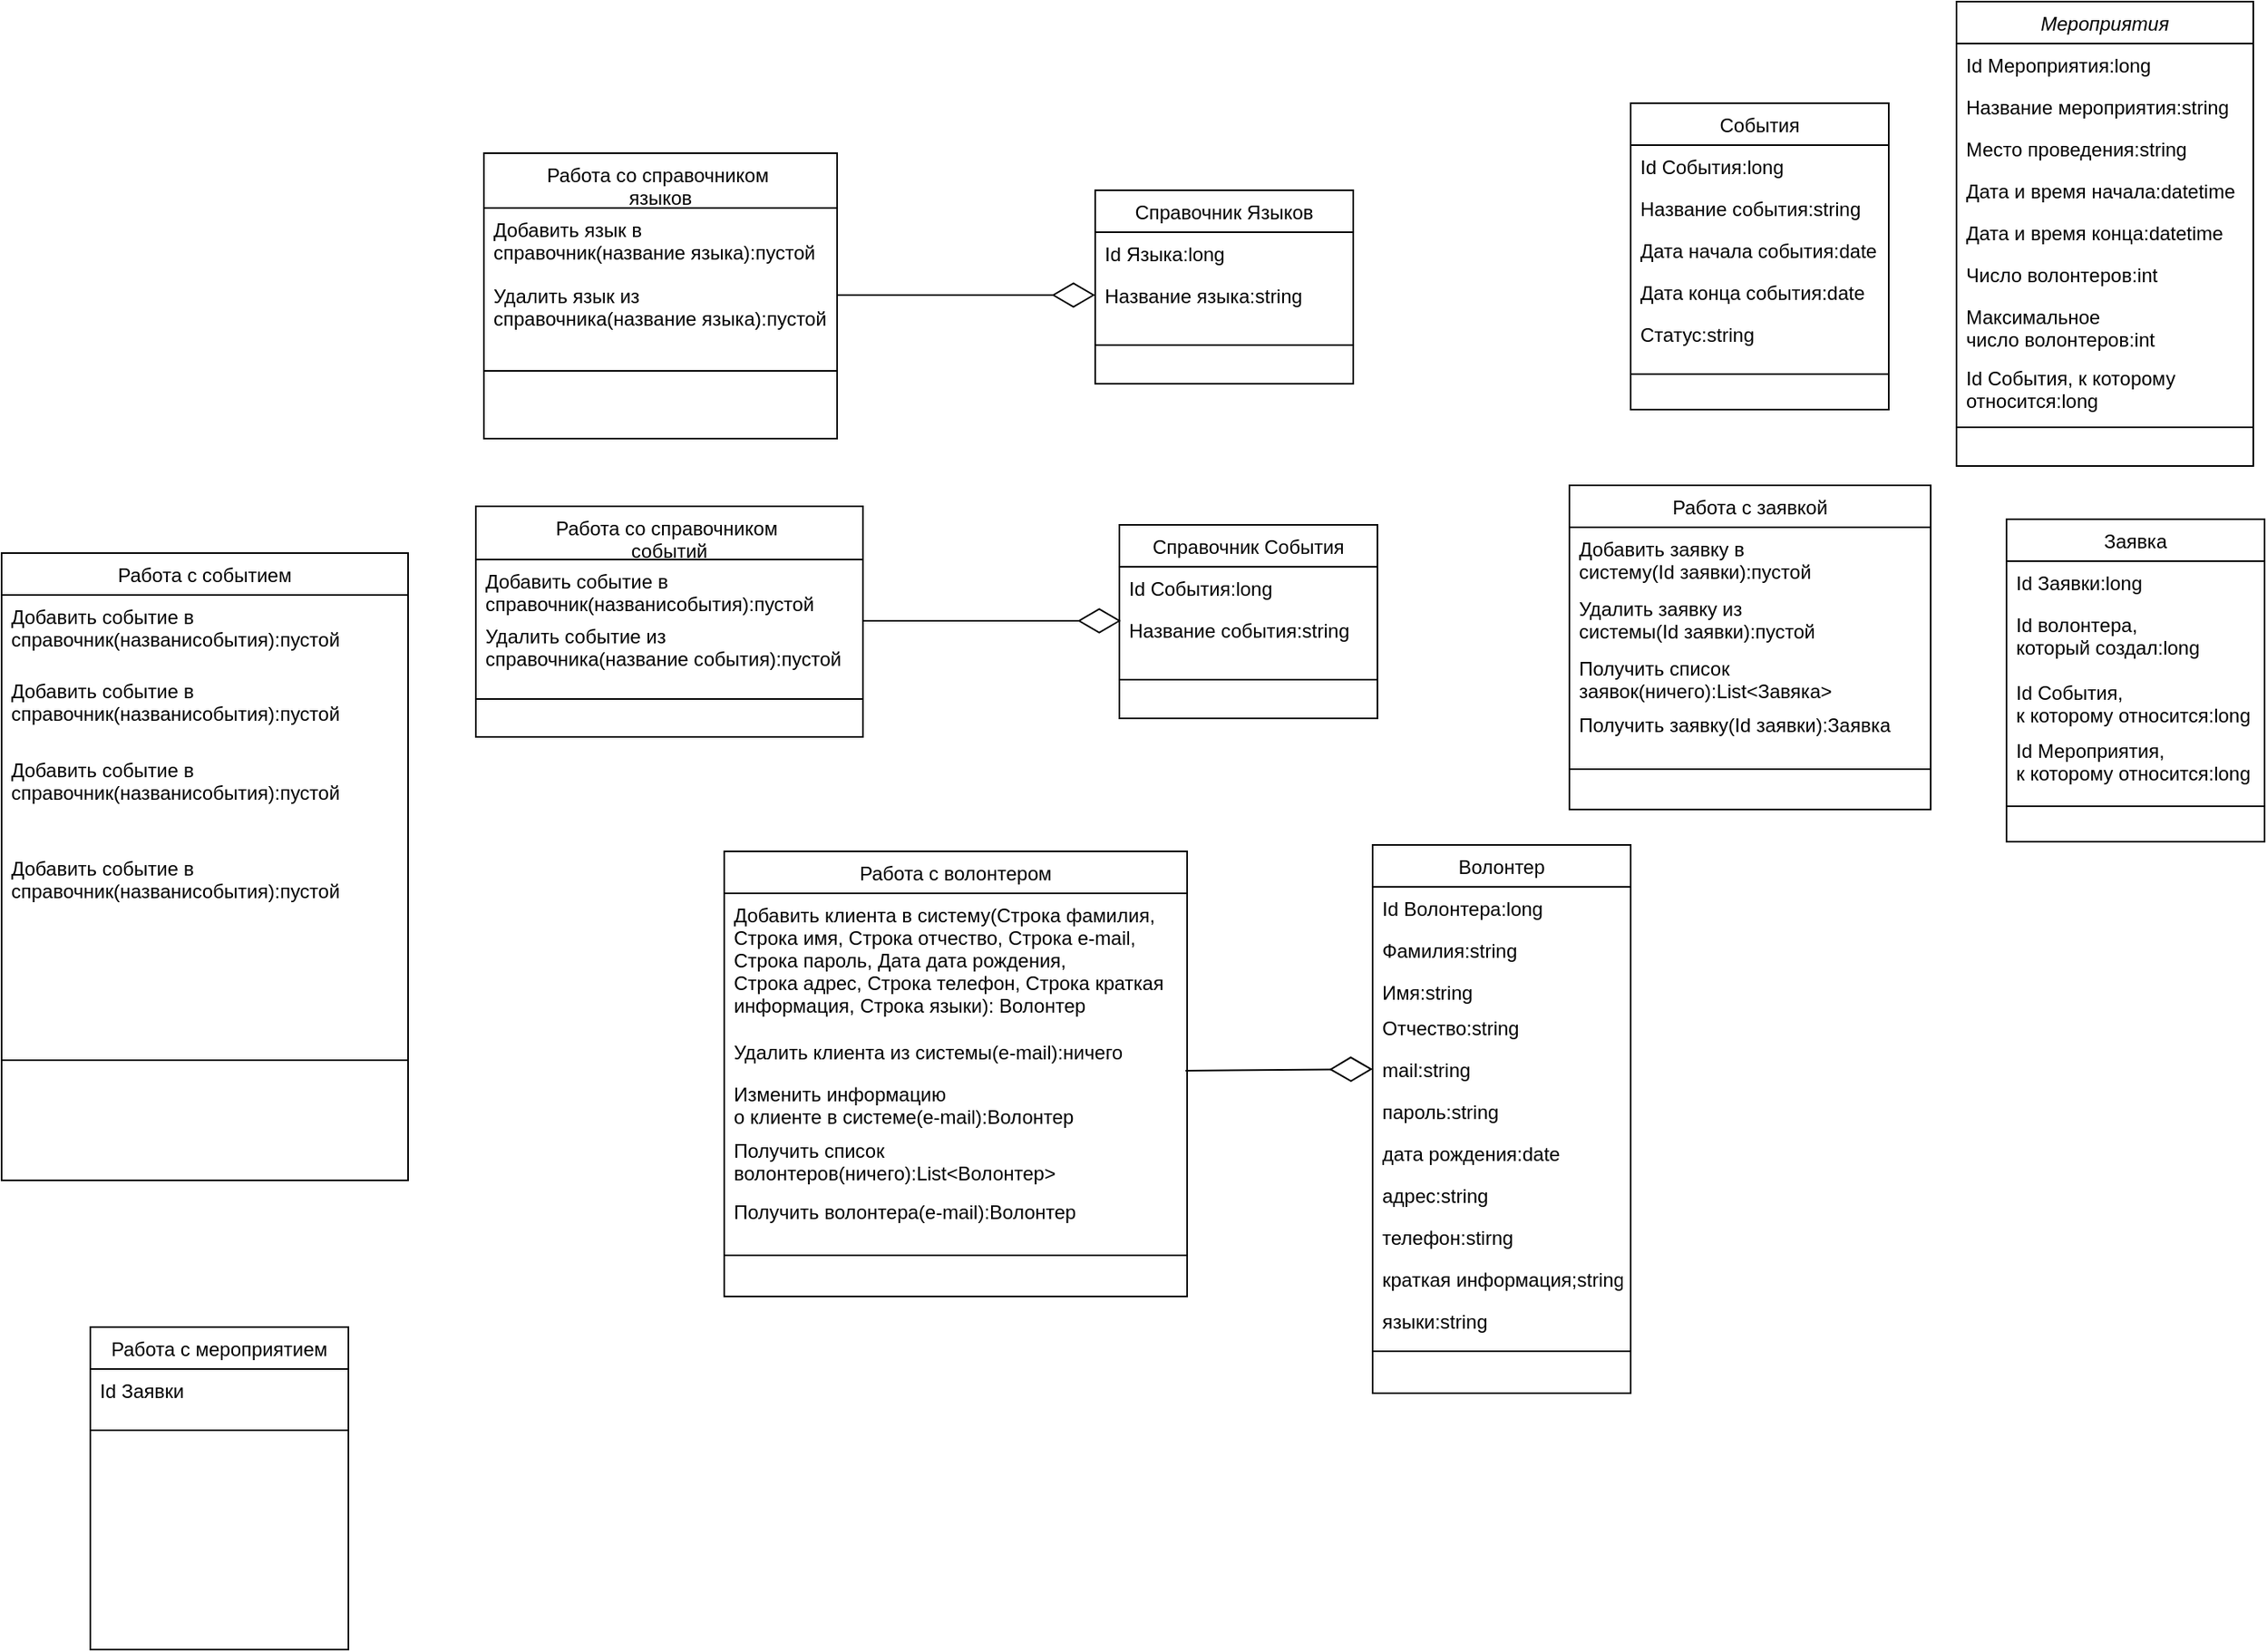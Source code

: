 <mxfile version="24.8.4">
  <diagram id="C5RBs43oDa-KdzZeNtuy" name="Page-1">
    <mxGraphModel dx="2074" dy="1146" grid="0" gridSize="10" guides="1" tooltips="1" connect="1" arrows="1" fold="1" page="0" pageScale="1" pageWidth="827" pageHeight="1169" background="none" math="0" shadow="0">
      <root>
        <mxCell id="WIyWlLk6GJQsqaUBKTNV-0" />
        <mxCell id="WIyWlLk6GJQsqaUBKTNV-1" parent="WIyWlLk6GJQsqaUBKTNV-0" />
        <mxCell id="zkfFHV4jXpPFQw0GAbJ--0" value="Мероприятия" style="swimlane;fontStyle=2;align=center;verticalAlign=top;childLayout=stackLayout;horizontal=1;startSize=26;horizontalStack=0;resizeParent=1;resizeLast=0;collapsible=1;marginBottom=0;rounded=0;shadow=0;strokeWidth=1;" parent="WIyWlLk6GJQsqaUBKTNV-1" vertex="1">
          <mxGeometry x="1000" y="-176" width="184" height="288" as="geometry">
            <mxRectangle x="230" y="140" width="160" height="26" as="alternateBounds" />
          </mxGeometry>
        </mxCell>
        <mxCell id="zkfFHV4jXpPFQw0GAbJ--1" value="Id Мероприятия:long" style="text;align=left;verticalAlign=top;spacingLeft=4;spacingRight=4;overflow=hidden;rotatable=0;points=[[0,0.5],[1,0.5]];portConstraint=eastwest;" parent="zkfFHV4jXpPFQw0GAbJ--0" vertex="1">
          <mxGeometry y="26" width="184" height="26" as="geometry" />
        </mxCell>
        <mxCell id="zkfFHV4jXpPFQw0GAbJ--2" value="Название мероприятия:string" style="text;align=left;verticalAlign=top;spacingLeft=4;spacingRight=4;overflow=hidden;rotatable=0;points=[[0,0.5],[1,0.5]];portConstraint=eastwest;rounded=0;shadow=0;html=0;" parent="zkfFHV4jXpPFQw0GAbJ--0" vertex="1">
          <mxGeometry y="52" width="184" height="26" as="geometry" />
        </mxCell>
        <mxCell id="zkfFHV4jXpPFQw0GAbJ--3" value="Место проведения:string &#xa;" style="text;align=left;verticalAlign=top;spacingLeft=4;spacingRight=4;overflow=hidden;rotatable=0;points=[[0,0.5],[1,0.5]];portConstraint=eastwest;rounded=0;shadow=0;html=0;" parent="zkfFHV4jXpPFQw0GAbJ--0" vertex="1">
          <mxGeometry y="78" width="184" height="26" as="geometry" />
        </mxCell>
        <mxCell id="ZnYiMOl3u6PQIIA1muX0-1" value="Дата и время начала:datetime" style="text;align=left;verticalAlign=top;spacingLeft=4;spacingRight=4;overflow=hidden;rotatable=0;points=[[0,0.5],[1,0.5]];portConstraint=eastwest;rounded=0;shadow=0;html=0;" vertex="1" parent="zkfFHV4jXpPFQw0GAbJ--0">
          <mxGeometry y="104" width="184" height="26" as="geometry" />
        </mxCell>
        <mxCell id="ZnYiMOl3u6PQIIA1muX0-0" value="Дата и время конца:datetime" style="text;align=left;verticalAlign=top;spacingLeft=4;spacingRight=4;overflow=hidden;rotatable=0;points=[[0,0.5],[1,0.5]];portConstraint=eastwest;rounded=0;shadow=0;html=0;" vertex="1" parent="zkfFHV4jXpPFQw0GAbJ--0">
          <mxGeometry y="130" width="184" height="26" as="geometry" />
        </mxCell>
        <mxCell id="ZnYiMOl3u6PQIIA1muX0-2" value="Число волонтеров:int" style="text;align=left;verticalAlign=top;spacingLeft=4;spacingRight=4;overflow=hidden;rotatable=0;points=[[0,0.5],[1,0.5]];portConstraint=eastwest;rounded=0;shadow=0;html=0;" vertex="1" parent="zkfFHV4jXpPFQw0GAbJ--0">
          <mxGeometry y="156" width="184" height="26" as="geometry" />
        </mxCell>
        <mxCell id="ZnYiMOl3u6PQIIA1muX0-3" value="Максимальное&#xa;число волонтеров:int" style="text;align=left;verticalAlign=top;spacingLeft=4;spacingRight=4;overflow=hidden;rotatable=0;points=[[0,0.5],[1,0.5]];portConstraint=eastwest;rounded=0;shadow=0;html=0;" vertex="1" parent="zkfFHV4jXpPFQw0GAbJ--0">
          <mxGeometry y="182" width="184" height="38" as="geometry" />
        </mxCell>
        <mxCell id="ZnYiMOl3u6PQIIA1muX0-5" value="Id События, к которому &#xa;относится:long" style="text;align=left;verticalAlign=top;spacingLeft=4;spacingRight=4;overflow=hidden;rotatable=0;points=[[0,0.5],[1,0.5]];portConstraint=eastwest;rounded=0;shadow=0;html=0;" vertex="1" parent="zkfFHV4jXpPFQw0GAbJ--0">
          <mxGeometry y="220" width="184" height="34" as="geometry" />
        </mxCell>
        <mxCell id="zkfFHV4jXpPFQw0GAbJ--4" value="" style="line;html=1;strokeWidth=1;align=left;verticalAlign=middle;spacingTop=-1;spacingLeft=3;spacingRight=3;rotatable=0;labelPosition=right;points=[];portConstraint=eastwest;" parent="zkfFHV4jXpPFQw0GAbJ--0" vertex="1">
          <mxGeometry y="254" width="184" height="20" as="geometry" />
        </mxCell>
        <mxCell id="zkfFHV4jXpPFQw0GAbJ--6" value="Заявка" style="swimlane;fontStyle=0;align=center;verticalAlign=top;childLayout=stackLayout;horizontal=1;startSize=26;horizontalStack=0;resizeParent=1;resizeLast=0;collapsible=1;marginBottom=0;rounded=0;shadow=0;strokeWidth=1;" parent="WIyWlLk6GJQsqaUBKTNV-1" vertex="1">
          <mxGeometry x="1031" y="145" width="160" height="200" as="geometry">
            <mxRectangle x="130" y="380" width="160" height="26" as="alternateBounds" />
          </mxGeometry>
        </mxCell>
        <mxCell id="zkfFHV4jXpPFQw0GAbJ--7" value="Id Заявки:long" style="text;align=left;verticalAlign=top;spacingLeft=4;spacingRight=4;overflow=hidden;rotatable=0;points=[[0,0.5],[1,0.5]];portConstraint=eastwest;" parent="zkfFHV4jXpPFQw0GAbJ--6" vertex="1">
          <mxGeometry y="26" width="160" height="26" as="geometry" />
        </mxCell>
        <mxCell id="zkfFHV4jXpPFQw0GAbJ--8" value="Id волонтера, &#xa;который создал:long" style="text;align=left;verticalAlign=top;spacingLeft=4;spacingRight=4;overflow=hidden;rotatable=0;points=[[0,0.5],[1,0.5]];portConstraint=eastwest;rounded=0;shadow=0;html=0;" parent="zkfFHV4jXpPFQw0GAbJ--6" vertex="1">
          <mxGeometry y="52" width="160" height="42" as="geometry" />
        </mxCell>
        <mxCell id="ZnYiMOl3u6PQIIA1muX0-6" value="Id События, &#xa;к которому относится:long" style="text;align=left;verticalAlign=top;spacingLeft=4;spacingRight=4;overflow=hidden;rotatable=0;points=[[0,0.5],[1,0.5]];portConstraint=eastwest;" vertex="1" parent="zkfFHV4jXpPFQw0GAbJ--6">
          <mxGeometry y="94" width="160" height="36" as="geometry" />
        </mxCell>
        <mxCell id="ZnYiMOl3u6PQIIA1muX0-7" value="Id Мероприятия, &#xa;к которому относится:long" style="text;align=left;verticalAlign=top;spacingLeft=4;spacingRight=4;overflow=hidden;rotatable=0;points=[[0,0.5],[1,0.5]];portConstraint=eastwest;" vertex="1" parent="zkfFHV4jXpPFQw0GAbJ--6">
          <mxGeometry y="130" width="160" height="36" as="geometry" />
        </mxCell>
        <mxCell id="zkfFHV4jXpPFQw0GAbJ--9" value="" style="line;html=1;strokeWidth=1;align=left;verticalAlign=middle;spacingTop=-1;spacingLeft=3;spacingRight=3;rotatable=0;labelPosition=right;points=[];portConstraint=eastwest;" parent="zkfFHV4jXpPFQw0GAbJ--6" vertex="1">
          <mxGeometry y="166" width="160" height="24" as="geometry" />
        </mxCell>
        <mxCell id="zkfFHV4jXpPFQw0GAbJ--13" value="Волонтер" style="swimlane;fontStyle=0;align=center;verticalAlign=top;childLayout=stackLayout;horizontal=1;startSize=26;horizontalStack=0;resizeParent=1;resizeLast=0;collapsible=1;marginBottom=0;rounded=0;shadow=0;strokeWidth=1;" parent="WIyWlLk6GJQsqaUBKTNV-1" vertex="1">
          <mxGeometry x="638" y="347" width="160" height="340" as="geometry">
            <mxRectangle x="340" y="380" width="170" height="26" as="alternateBounds" />
          </mxGeometry>
        </mxCell>
        <mxCell id="zkfFHV4jXpPFQw0GAbJ--14" value="Id Волонтера:long" style="text;align=left;verticalAlign=top;spacingLeft=4;spacingRight=4;overflow=hidden;rotatable=0;points=[[0,0.5],[1,0.5]];portConstraint=eastwest;" parent="zkfFHV4jXpPFQw0GAbJ--13" vertex="1">
          <mxGeometry y="26" width="160" height="26" as="geometry" />
        </mxCell>
        <mxCell id="ZnYiMOl3u6PQIIA1muX0-8" value="Фамилия:string" style="text;align=left;verticalAlign=top;spacingLeft=4;spacingRight=4;overflow=hidden;rotatable=0;points=[[0,0.5],[1,0.5]];portConstraint=eastwest;" vertex="1" parent="zkfFHV4jXpPFQw0GAbJ--13">
          <mxGeometry y="52" width="160" height="26" as="geometry" />
        </mxCell>
        <mxCell id="ZnYiMOl3u6PQIIA1muX0-14" value="Имя:string" style="text;align=left;verticalAlign=top;spacingLeft=4;spacingRight=4;overflow=hidden;rotatable=0;points=[[0,0.5],[1,0.5]];portConstraint=eastwest;" vertex="1" parent="zkfFHV4jXpPFQw0GAbJ--13">
          <mxGeometry y="78" width="160" height="22" as="geometry" />
        </mxCell>
        <mxCell id="ZnYiMOl3u6PQIIA1muX0-10" value="Отчество:string" style="text;align=left;verticalAlign=top;spacingLeft=4;spacingRight=4;overflow=hidden;rotatable=0;points=[[0,0.5],[1,0.5]];portConstraint=eastwest;" vertex="1" parent="zkfFHV4jXpPFQw0GAbJ--13">
          <mxGeometry y="100" width="160" height="26" as="geometry" />
        </mxCell>
        <mxCell id="ZnYiMOl3u6PQIIA1muX0-12" value="mail:string" style="text;align=left;verticalAlign=top;spacingLeft=4;spacingRight=4;overflow=hidden;rotatable=0;points=[[0,0.5],[1,0.5]];portConstraint=eastwest;" vertex="1" parent="zkfFHV4jXpPFQw0GAbJ--13">
          <mxGeometry y="126" width="160" height="26" as="geometry" />
        </mxCell>
        <mxCell id="ZnYiMOl3u6PQIIA1muX0-13" value="пароль:string" style="text;align=left;verticalAlign=top;spacingLeft=4;spacingRight=4;overflow=hidden;rotatable=0;points=[[0,0.5],[1,0.5]];portConstraint=eastwest;" vertex="1" parent="zkfFHV4jXpPFQw0GAbJ--13">
          <mxGeometry y="152" width="160" height="26" as="geometry" />
        </mxCell>
        <mxCell id="ZnYiMOl3u6PQIIA1muX0-15" value="дата рождения:date" style="text;align=left;verticalAlign=top;spacingLeft=4;spacingRight=4;overflow=hidden;rotatable=0;points=[[0,0.5],[1,0.5]];portConstraint=eastwest;" vertex="1" parent="zkfFHV4jXpPFQw0GAbJ--13">
          <mxGeometry y="178" width="160" height="26" as="geometry" />
        </mxCell>
        <mxCell id="ZnYiMOl3u6PQIIA1muX0-11" value="адрес:string" style="text;align=left;verticalAlign=top;spacingLeft=4;spacingRight=4;overflow=hidden;rotatable=0;points=[[0,0.5],[1,0.5]];portConstraint=eastwest;" vertex="1" parent="zkfFHV4jXpPFQw0GAbJ--13">
          <mxGeometry y="204" width="160" height="26" as="geometry" />
        </mxCell>
        <mxCell id="ZnYiMOl3u6PQIIA1muX0-9" value="телефон:stirng" style="text;align=left;verticalAlign=top;spacingLeft=4;spacingRight=4;overflow=hidden;rotatable=0;points=[[0,0.5],[1,0.5]];portConstraint=eastwest;" vertex="1" parent="zkfFHV4jXpPFQw0GAbJ--13">
          <mxGeometry y="230" width="160" height="26" as="geometry" />
        </mxCell>
        <mxCell id="ZnYiMOl3u6PQIIA1muX0-16" value="краткая информация;string" style="text;align=left;verticalAlign=top;spacingLeft=4;spacingRight=4;overflow=hidden;rotatable=0;points=[[0,0.5],[1,0.5]];portConstraint=eastwest;" vertex="1" parent="zkfFHV4jXpPFQw0GAbJ--13">
          <mxGeometry y="256" width="160" height="26" as="geometry" />
        </mxCell>
        <mxCell id="ZnYiMOl3u6PQIIA1muX0-17" value="языки:string" style="text;align=left;verticalAlign=top;spacingLeft=4;spacingRight=4;overflow=hidden;rotatable=0;points=[[0,0.5],[1,0.5]];portConstraint=eastwest;" vertex="1" parent="zkfFHV4jXpPFQw0GAbJ--13">
          <mxGeometry y="282" width="160" height="26" as="geometry" />
        </mxCell>
        <mxCell id="zkfFHV4jXpPFQw0GAbJ--15" value="" style="line;html=1;strokeWidth=1;align=left;verticalAlign=middle;spacingTop=-1;spacingLeft=3;spacingRight=3;rotatable=0;labelPosition=right;points=[];portConstraint=eastwest;" parent="zkfFHV4jXpPFQw0GAbJ--13" vertex="1">
          <mxGeometry y="308" width="160" height="12" as="geometry" />
        </mxCell>
        <mxCell id="zkfFHV4jXpPFQw0GAbJ--17" value="События" style="swimlane;fontStyle=0;align=center;verticalAlign=top;childLayout=stackLayout;horizontal=1;startSize=26;horizontalStack=0;resizeParent=1;resizeLast=0;collapsible=1;marginBottom=0;rounded=0;shadow=0;strokeWidth=1;" parent="WIyWlLk6GJQsqaUBKTNV-1" vertex="1">
          <mxGeometry x="798" y="-113" width="160" height="190" as="geometry">
            <mxRectangle x="550" y="140" width="160" height="26" as="alternateBounds" />
          </mxGeometry>
        </mxCell>
        <mxCell id="zkfFHV4jXpPFQw0GAbJ--18" value="Id События:long" style="text;align=left;verticalAlign=top;spacingLeft=4;spacingRight=4;overflow=hidden;rotatable=0;points=[[0,0.5],[1,0.5]];portConstraint=eastwest;" parent="zkfFHV4jXpPFQw0GAbJ--17" vertex="1">
          <mxGeometry y="26" width="160" height="26" as="geometry" />
        </mxCell>
        <mxCell id="zkfFHV4jXpPFQw0GAbJ--19" value="Название события:string" style="text;align=left;verticalAlign=top;spacingLeft=4;spacingRight=4;overflow=hidden;rotatable=0;points=[[0,0.5],[1,0.5]];portConstraint=eastwest;rounded=0;shadow=0;html=0;" parent="zkfFHV4jXpPFQw0GAbJ--17" vertex="1">
          <mxGeometry y="52" width="160" height="26" as="geometry" />
        </mxCell>
        <mxCell id="zkfFHV4jXpPFQw0GAbJ--20" value="Дата начала события:date" style="text;align=left;verticalAlign=top;spacingLeft=4;spacingRight=4;overflow=hidden;rotatable=0;points=[[0,0.5],[1,0.5]];portConstraint=eastwest;rounded=0;shadow=0;html=0;" parent="zkfFHV4jXpPFQw0GAbJ--17" vertex="1">
          <mxGeometry y="78" width="160" height="26" as="geometry" />
        </mxCell>
        <mxCell id="zkfFHV4jXpPFQw0GAbJ--21" value="Дата конца события:date" style="text;align=left;verticalAlign=top;spacingLeft=4;spacingRight=4;overflow=hidden;rotatable=0;points=[[0,0.5],[1,0.5]];portConstraint=eastwest;rounded=0;shadow=0;html=0;" parent="zkfFHV4jXpPFQw0GAbJ--17" vertex="1">
          <mxGeometry y="104" width="160" height="26" as="geometry" />
        </mxCell>
        <mxCell id="zkfFHV4jXpPFQw0GAbJ--22" value="Статус:string" style="text;align=left;verticalAlign=top;spacingLeft=4;spacingRight=4;overflow=hidden;rotatable=0;points=[[0,0.5],[1,0.5]];portConstraint=eastwest;rounded=0;shadow=0;html=0;" parent="zkfFHV4jXpPFQw0GAbJ--17" vertex="1">
          <mxGeometry y="130" width="160" height="26" as="geometry" />
        </mxCell>
        <mxCell id="zkfFHV4jXpPFQw0GAbJ--23" value="" style="line;html=1;strokeWidth=1;align=left;verticalAlign=middle;spacingTop=-1;spacingLeft=3;spacingRight=3;rotatable=0;labelPosition=right;points=[];portConstraint=eastwest;" parent="zkfFHV4jXpPFQw0GAbJ--17" vertex="1">
          <mxGeometry y="156" width="160" height="24" as="geometry" />
        </mxCell>
        <mxCell id="ZnYiMOl3u6PQIIA1muX0-18" value="Справочник События" style="swimlane;fontStyle=0;align=center;verticalAlign=top;childLayout=stackLayout;horizontal=1;startSize=26;horizontalStack=0;resizeParent=1;resizeLast=0;collapsible=1;marginBottom=0;rounded=0;shadow=0;strokeWidth=1;" vertex="1" parent="WIyWlLk6GJQsqaUBKTNV-1">
          <mxGeometry x="481" y="148.5" width="160" height="120" as="geometry">
            <mxRectangle x="130" y="380" width="160" height="26" as="alternateBounds" />
          </mxGeometry>
        </mxCell>
        <mxCell id="ZnYiMOl3u6PQIIA1muX0-19" value="Id События:long" style="text;align=left;verticalAlign=top;spacingLeft=4;spacingRight=4;overflow=hidden;rotatable=0;points=[[0,0.5],[1,0.5]];portConstraint=eastwest;" vertex="1" parent="ZnYiMOl3u6PQIIA1muX0-18">
          <mxGeometry y="26" width="160" height="26" as="geometry" />
        </mxCell>
        <mxCell id="ZnYiMOl3u6PQIIA1muX0-20" value="Название события:string" style="text;align=left;verticalAlign=top;spacingLeft=4;spacingRight=4;overflow=hidden;rotatable=0;points=[[0,0.5],[1,0.5]];portConstraint=eastwest;rounded=0;shadow=0;html=0;" vertex="1" parent="ZnYiMOl3u6PQIIA1muX0-18">
          <mxGeometry y="52" width="160" height="42" as="geometry" />
        </mxCell>
        <mxCell id="ZnYiMOl3u6PQIIA1muX0-23" value="" style="line;html=1;strokeWidth=1;align=left;verticalAlign=middle;spacingTop=-1;spacingLeft=3;spacingRight=3;rotatable=0;labelPosition=right;points=[];portConstraint=eastwest;" vertex="1" parent="ZnYiMOl3u6PQIIA1muX0-18">
          <mxGeometry y="94" width="160" height="4" as="geometry" />
        </mxCell>
        <mxCell id="ZnYiMOl3u6PQIIA1muX0-24" value="Справочник Языков" style="swimlane;fontStyle=0;align=center;verticalAlign=top;childLayout=stackLayout;horizontal=1;startSize=26;horizontalStack=0;resizeParent=1;resizeLast=0;collapsible=1;marginBottom=0;rounded=0;shadow=0;strokeWidth=1;" vertex="1" parent="WIyWlLk6GJQsqaUBKTNV-1">
          <mxGeometry x="466" y="-59" width="160" height="120" as="geometry">
            <mxRectangle x="130" y="380" width="160" height="26" as="alternateBounds" />
          </mxGeometry>
        </mxCell>
        <mxCell id="ZnYiMOl3u6PQIIA1muX0-25" value="Id Языка:long" style="text;align=left;verticalAlign=top;spacingLeft=4;spacingRight=4;overflow=hidden;rotatable=0;points=[[0,0.5],[1,0.5]];portConstraint=eastwest;" vertex="1" parent="ZnYiMOl3u6PQIIA1muX0-24">
          <mxGeometry y="26" width="160" height="26" as="geometry" />
        </mxCell>
        <mxCell id="ZnYiMOl3u6PQIIA1muX0-26" value="Название языка:string" style="text;align=left;verticalAlign=top;spacingLeft=4;spacingRight=4;overflow=hidden;rotatable=0;points=[[0,0.5],[1,0.5]];portConstraint=eastwest;rounded=0;shadow=0;html=0;" vertex="1" parent="ZnYiMOl3u6PQIIA1muX0-24">
          <mxGeometry y="52" width="160" height="42" as="geometry" />
        </mxCell>
        <mxCell id="ZnYiMOl3u6PQIIA1muX0-27" value="" style="line;html=1;strokeWidth=1;align=left;verticalAlign=middle;spacingTop=-1;spacingLeft=3;spacingRight=3;rotatable=0;labelPosition=right;points=[];portConstraint=eastwest;" vertex="1" parent="ZnYiMOl3u6PQIIA1muX0-24">
          <mxGeometry y="94" width="160" height="4" as="geometry" />
        </mxCell>
        <mxCell id="ZnYiMOl3u6PQIIA1muX0-28" value="Работа с волонтером" style="swimlane;fontStyle=0;align=center;verticalAlign=top;childLayout=stackLayout;horizontal=1;startSize=26;horizontalStack=0;resizeParent=1;resizeLast=0;collapsible=1;marginBottom=0;rounded=0;shadow=0;strokeWidth=1;" vertex="1" parent="WIyWlLk6GJQsqaUBKTNV-1">
          <mxGeometry x="236" y="351" width="287" height="276" as="geometry">
            <mxRectangle x="130" y="380" width="160" height="26" as="alternateBounds" />
          </mxGeometry>
        </mxCell>
        <mxCell id="ZnYiMOl3u6PQIIA1muX0-29" value="Добавить клиента в систему(Строка фамилия,&#xa;Строка имя, Строка отчество, Строка e-mail, &#xa;Строка пароль, Дата дата рождения,&#xa;Строка адрес, Строка телефон, Строка краткая&#xa;информация, Строка языки): Волонтер" style="text;align=left;verticalAlign=top;spacingLeft=4;spacingRight=4;overflow=hidden;rotatable=0;points=[[0,0.5],[1,0.5]];portConstraint=eastwest;" vertex="1" parent="ZnYiMOl3u6PQIIA1muX0-28">
          <mxGeometry y="26" width="287" height="85" as="geometry" />
        </mxCell>
        <mxCell id="ZnYiMOl3u6PQIIA1muX0-70" value="Удалить клиента из системы(e-mail):ничего" style="text;align=left;verticalAlign=top;spacingLeft=4;spacingRight=4;overflow=hidden;rotatable=0;points=[[0,0.5],[1,0.5]];portConstraint=eastwest;" vertex="1" parent="ZnYiMOl3u6PQIIA1muX0-28">
          <mxGeometry y="111" width="287" height="26" as="geometry" />
        </mxCell>
        <mxCell id="ZnYiMOl3u6PQIIA1muX0-71" value="Изменить информацию &#xa;о клиенте в системе(e-mail):Волонтер" style="text;align=left;verticalAlign=top;spacingLeft=4;spacingRight=4;overflow=hidden;rotatable=0;points=[[0,0.5],[1,0.5]];portConstraint=eastwest;" vertex="1" parent="ZnYiMOl3u6PQIIA1muX0-28">
          <mxGeometry y="137" width="287" height="35" as="geometry" />
        </mxCell>
        <mxCell id="ZnYiMOl3u6PQIIA1muX0-72" value="Получить список &#xa;волонтеров(ничего):List&lt;Волонтер&gt;" style="text;align=left;verticalAlign=top;spacingLeft=4;spacingRight=4;overflow=hidden;rotatable=0;points=[[0,0.5],[1,0.5]];portConstraint=eastwest;" vertex="1" parent="ZnYiMOl3u6PQIIA1muX0-28">
          <mxGeometry y="172" width="287" height="38" as="geometry" />
        </mxCell>
        <mxCell id="ZnYiMOl3u6PQIIA1muX0-73" value="Получить волонтера(e-mail):Волонтер" style="text;align=left;verticalAlign=top;spacingLeft=4;spacingRight=4;overflow=hidden;rotatable=0;points=[[0,0.5],[1,0.5]];portConstraint=eastwest;" vertex="1" parent="ZnYiMOl3u6PQIIA1muX0-28">
          <mxGeometry y="210" width="287" height="26" as="geometry" />
        </mxCell>
        <mxCell id="ZnYiMOl3u6PQIIA1muX0-33" value="" style="line;html=1;strokeWidth=1;align=left;verticalAlign=middle;spacingTop=-1;spacingLeft=3;spacingRight=3;rotatable=0;labelPosition=right;points=[];portConstraint=eastwest;" vertex="1" parent="ZnYiMOl3u6PQIIA1muX0-28">
          <mxGeometry y="236" width="287" height="29" as="geometry" />
        </mxCell>
        <mxCell id="ZnYiMOl3u6PQIIA1muX0-34" value="Работа с событием" style="swimlane;fontStyle=0;align=center;verticalAlign=top;childLayout=stackLayout;horizontal=1;startSize=26;horizontalStack=0;resizeParent=1;resizeLast=0;collapsible=1;marginBottom=0;rounded=0;shadow=0;strokeWidth=1;" vertex="1" parent="WIyWlLk6GJQsqaUBKTNV-1">
          <mxGeometry x="-212" y="166" width="252" height="389" as="geometry">
            <mxRectangle x="130" y="380" width="160" height="26" as="alternateBounds" />
          </mxGeometry>
        </mxCell>
        <mxCell id="ZnYiMOl3u6PQIIA1muX0-35" value="Добавить событие в &#xa;справочник(названисобытия):пустой&#xa;" style="text;align=left;verticalAlign=top;spacingLeft=4;spacingRight=4;overflow=hidden;rotatable=0;points=[[0,0.5],[1,0.5]];portConstraint=eastwest;" vertex="1" parent="ZnYiMOl3u6PQIIA1muX0-34">
          <mxGeometry y="26" width="252" height="46" as="geometry" />
        </mxCell>
        <mxCell id="ZnYiMOl3u6PQIIA1muX0-82" value="Добавить событие в &#xa;справочник(названисобытия):пустой&#xa;" style="text;align=left;verticalAlign=top;spacingLeft=4;spacingRight=4;overflow=hidden;rotatable=0;points=[[0,0.5],[1,0.5]];portConstraint=eastwest;" vertex="1" parent="ZnYiMOl3u6PQIIA1muX0-34">
          <mxGeometry y="72" width="252" height="49" as="geometry" />
        </mxCell>
        <mxCell id="ZnYiMOl3u6PQIIA1muX0-83" value="Добавить событие в &#xa;справочник(названисобытия):пустой&#xa;" style="text;align=left;verticalAlign=top;spacingLeft=4;spacingRight=4;overflow=hidden;rotatable=0;points=[[0,0.5],[1,0.5]];portConstraint=eastwest;" vertex="1" parent="ZnYiMOl3u6PQIIA1muX0-34">
          <mxGeometry y="121" width="252" height="61" as="geometry" />
        </mxCell>
        <mxCell id="ZnYiMOl3u6PQIIA1muX0-84" value="Добавить событие в &#xa;справочник(названисобытия):пустой&#xa;" style="text;align=left;verticalAlign=top;spacingLeft=4;spacingRight=4;overflow=hidden;rotatable=0;points=[[0,0.5],[1,0.5]];portConstraint=eastwest;" vertex="1" parent="ZnYiMOl3u6PQIIA1muX0-34">
          <mxGeometry y="182" width="252" height="58" as="geometry" />
        </mxCell>
        <mxCell id="ZnYiMOl3u6PQIIA1muX0-39" value="" style="line;html=1;strokeWidth=1;align=left;verticalAlign=middle;spacingTop=-1;spacingLeft=3;spacingRight=3;rotatable=0;labelPosition=right;points=[];portConstraint=eastwest;" vertex="1" parent="ZnYiMOl3u6PQIIA1muX0-34">
          <mxGeometry y="240" width="252" height="149" as="geometry" />
        </mxCell>
        <mxCell id="ZnYiMOl3u6PQIIA1muX0-40" value="Работа с мероприятием" style="swimlane;fontStyle=0;align=center;verticalAlign=top;childLayout=stackLayout;horizontal=1;startSize=26;horizontalStack=0;resizeParent=1;resizeLast=0;collapsible=1;marginBottom=0;rounded=0;shadow=0;strokeWidth=1;" vertex="1" parent="WIyWlLk6GJQsqaUBKTNV-1">
          <mxGeometry x="-157" y="646" width="160" height="200" as="geometry">
            <mxRectangle x="130" y="380" width="160" height="26" as="alternateBounds" />
          </mxGeometry>
        </mxCell>
        <mxCell id="ZnYiMOl3u6PQIIA1muX0-41" value="Id Заявки" style="text;align=left;verticalAlign=top;spacingLeft=4;spacingRight=4;overflow=hidden;rotatable=0;points=[[0,0.5],[1,0.5]];portConstraint=eastwest;" vertex="1" parent="ZnYiMOl3u6PQIIA1muX0-40">
          <mxGeometry y="26" width="160" height="26" as="geometry" />
        </mxCell>
        <mxCell id="ZnYiMOl3u6PQIIA1muX0-45" value="" style="line;html=1;strokeWidth=1;align=left;verticalAlign=middle;spacingTop=-1;spacingLeft=3;spacingRight=3;rotatable=0;labelPosition=right;points=[];portConstraint=eastwest;" vertex="1" parent="ZnYiMOl3u6PQIIA1muX0-40">
          <mxGeometry y="52" width="160" height="24" as="geometry" />
        </mxCell>
        <mxCell id="ZnYiMOl3u6PQIIA1muX0-46" value="Работа со справочником &#xa;языков" style="swimlane;fontStyle=0;align=center;verticalAlign=top;childLayout=stackLayout;horizontal=1;startSize=34;horizontalStack=0;resizeParent=1;resizeLast=0;collapsible=1;marginBottom=0;rounded=0;shadow=0;strokeWidth=1;" vertex="1" parent="WIyWlLk6GJQsqaUBKTNV-1">
          <mxGeometry x="87" y="-82" width="219" height="177" as="geometry">
            <mxRectangle x="130" y="380" width="160" height="26" as="alternateBounds" />
          </mxGeometry>
        </mxCell>
        <mxCell id="ZnYiMOl3u6PQIIA1muX0-47" value="Добавить язык в &#xa;справочник(название языка):пустой&#xa;" style="text;align=left;verticalAlign=top;spacingLeft=4;spacingRight=4;overflow=hidden;rotatable=0;points=[[0,0.5],[1,0.5]];portConstraint=eastwest;" vertex="1" parent="ZnYiMOl3u6PQIIA1muX0-46">
          <mxGeometry y="34" width="219" height="41" as="geometry" />
        </mxCell>
        <mxCell id="ZnYiMOl3u6PQIIA1muX0-64" value="Удалить язык из &#xa;справочника(название языка):пустой&#xa;" style="text;align=left;verticalAlign=top;spacingLeft=4;spacingRight=4;overflow=hidden;rotatable=0;points=[[0,0.5],[1,0.5]];portConstraint=eastwest;" vertex="1" parent="ZnYiMOl3u6PQIIA1muX0-46">
          <mxGeometry y="75" width="219" height="41" as="geometry" />
        </mxCell>
        <mxCell id="ZnYiMOl3u6PQIIA1muX0-51" value="" style="line;html=1;strokeWidth=1;align=left;verticalAlign=middle;spacingTop=-1;spacingLeft=3;spacingRight=3;rotatable=0;labelPosition=right;points=[];portConstraint=eastwest;" vertex="1" parent="ZnYiMOl3u6PQIIA1muX0-46">
          <mxGeometry y="116" width="219" height="38" as="geometry" />
        </mxCell>
        <mxCell id="ZnYiMOl3u6PQIIA1muX0-52" value="Работа с заявкой" style="swimlane;fontStyle=0;align=center;verticalAlign=top;childLayout=stackLayout;horizontal=1;startSize=26;horizontalStack=0;resizeParent=1;resizeLast=0;collapsible=1;marginBottom=0;rounded=0;shadow=0;strokeWidth=1;" vertex="1" parent="WIyWlLk6GJQsqaUBKTNV-1">
          <mxGeometry x="760" y="124" width="224" height="201" as="geometry">
            <mxRectangle x="130" y="380" width="160" height="26" as="alternateBounds" />
          </mxGeometry>
        </mxCell>
        <mxCell id="ZnYiMOl3u6PQIIA1muX0-53" value="Добавить заявку в &#xa;систему(Id заявки):пустой&#xa;" style="text;align=left;verticalAlign=top;spacingLeft=4;spacingRight=4;overflow=hidden;rotatable=0;points=[[0,0.5],[1,0.5]];portConstraint=eastwest;" vertex="1" parent="ZnYiMOl3u6PQIIA1muX0-52">
          <mxGeometry y="26" width="224" height="37" as="geometry" />
        </mxCell>
        <mxCell id="ZnYiMOl3u6PQIIA1muX0-81" value="Удалить заявку из &#xa;системы(Id заявки):пустой&#xa;" style="text;align=left;verticalAlign=top;spacingLeft=4;spacingRight=4;overflow=hidden;rotatable=0;points=[[0,0.5],[1,0.5]];portConstraint=eastwest;" vertex="1" parent="ZnYiMOl3u6PQIIA1muX0-52">
          <mxGeometry y="63" width="224" height="37" as="geometry" />
        </mxCell>
        <mxCell id="ZnYiMOl3u6PQIIA1muX0-80" value="Получить список &#xa;заявок(ничего):List&lt;Завяка&gt;" style="text;align=left;verticalAlign=top;spacingLeft=4;spacingRight=4;overflow=hidden;rotatable=0;points=[[0,0.5],[1,0.5]];portConstraint=eastwest;" vertex="1" parent="ZnYiMOl3u6PQIIA1muX0-52">
          <mxGeometry y="100" width="224" height="35" as="geometry" />
        </mxCell>
        <mxCell id="ZnYiMOl3u6PQIIA1muX0-79" value="Получить заявку(Id заявки):Заявка" style="text;align=left;verticalAlign=top;spacingLeft=4;spacingRight=4;overflow=hidden;rotatable=0;points=[[0,0.5],[1,0.5]];portConstraint=eastwest;" vertex="1" parent="ZnYiMOl3u6PQIIA1muX0-52">
          <mxGeometry y="135" width="224" height="40" as="geometry" />
        </mxCell>
        <mxCell id="ZnYiMOl3u6PQIIA1muX0-57" value="" style="line;html=1;strokeWidth=1;align=left;verticalAlign=middle;spacingTop=-1;spacingLeft=3;spacingRight=3;rotatable=0;labelPosition=right;points=[];portConstraint=eastwest;" vertex="1" parent="ZnYiMOl3u6PQIIA1muX0-52">
          <mxGeometry y="175" width="224" height="2" as="geometry" />
        </mxCell>
        <mxCell id="ZnYiMOl3u6PQIIA1muX0-58" value="Работа со справочником &#xa;событий" style="swimlane;fontStyle=0;align=center;verticalAlign=top;childLayout=stackLayout;horizontal=1;startSize=33;horizontalStack=0;resizeParent=1;resizeLast=0;collapsible=1;marginBottom=0;rounded=0;shadow=0;strokeWidth=1;" vertex="1" parent="WIyWlLk6GJQsqaUBKTNV-1">
          <mxGeometry x="82" y="137" width="240" height="143" as="geometry">
            <mxRectangle x="130" y="380" width="160" height="26" as="alternateBounds" />
          </mxGeometry>
        </mxCell>
        <mxCell id="ZnYiMOl3u6PQIIA1muX0-59" value="Добавить событие в &#xa;справочник(названисобытия):пустой&#xa;" style="text;align=left;verticalAlign=top;spacingLeft=4;spacingRight=4;overflow=hidden;rotatable=0;points=[[0,0.5],[1,0.5]];portConstraint=eastwest;" vertex="1" parent="ZnYiMOl3u6PQIIA1muX0-58">
          <mxGeometry y="33" width="240" height="34" as="geometry" />
        </mxCell>
        <mxCell id="ZnYiMOl3u6PQIIA1muX0-67" value="Удалить событие из &#xa;справочника(название события):пустой&#xa;" style="text;align=left;verticalAlign=top;spacingLeft=4;spacingRight=4;overflow=hidden;rotatable=0;points=[[0,0.5],[1,0.5]];portConstraint=eastwest;" vertex="1" parent="ZnYiMOl3u6PQIIA1muX0-58">
          <mxGeometry y="67" width="240" height="34" as="geometry" />
        </mxCell>
        <mxCell id="ZnYiMOl3u6PQIIA1muX0-63" value="" style="line;html=1;strokeWidth=1;align=left;verticalAlign=middle;spacingTop=-1;spacingLeft=3;spacingRight=3;rotatable=0;labelPosition=right;points=[];portConstraint=eastwest;" vertex="1" parent="ZnYiMOl3u6PQIIA1muX0-58">
          <mxGeometry y="101" width="240" height="37" as="geometry" />
        </mxCell>
        <mxCell id="ZnYiMOl3u6PQIIA1muX0-68" value="" style="endArrow=diamondThin;endFill=0;endSize=24;html=1;rounded=0;" edge="1" parent="WIyWlLk6GJQsqaUBKTNV-1">
          <mxGeometry width="160" relative="1" as="geometry">
            <mxPoint x="306" y="6" as="sourcePoint" />
            <mxPoint x="466" y="6" as="targetPoint" />
          </mxGeometry>
        </mxCell>
        <mxCell id="ZnYiMOl3u6PQIIA1muX0-69" value="" style="endArrow=diamondThin;endFill=0;endSize=24;html=1;rounded=0;" edge="1" parent="WIyWlLk6GJQsqaUBKTNV-1">
          <mxGeometry width="160" relative="1" as="geometry">
            <mxPoint x="322" y="208" as="sourcePoint" />
            <mxPoint x="482" y="208" as="targetPoint" />
          </mxGeometry>
        </mxCell>
        <mxCell id="ZnYiMOl3u6PQIIA1muX0-75" value="" style="endArrow=diamondThin;endFill=0;endSize=24;html=1;rounded=0;entryX=0;entryY=0.5;entryDx=0;entryDy=0;" edge="1" parent="WIyWlLk6GJQsqaUBKTNV-1" target="ZnYiMOl3u6PQIIA1muX0-12">
          <mxGeometry width="160" relative="1" as="geometry">
            <mxPoint x="522" y="487" as="sourcePoint" />
            <mxPoint x="638" y="485" as="targetPoint" />
          </mxGeometry>
        </mxCell>
      </root>
    </mxGraphModel>
  </diagram>
</mxfile>
